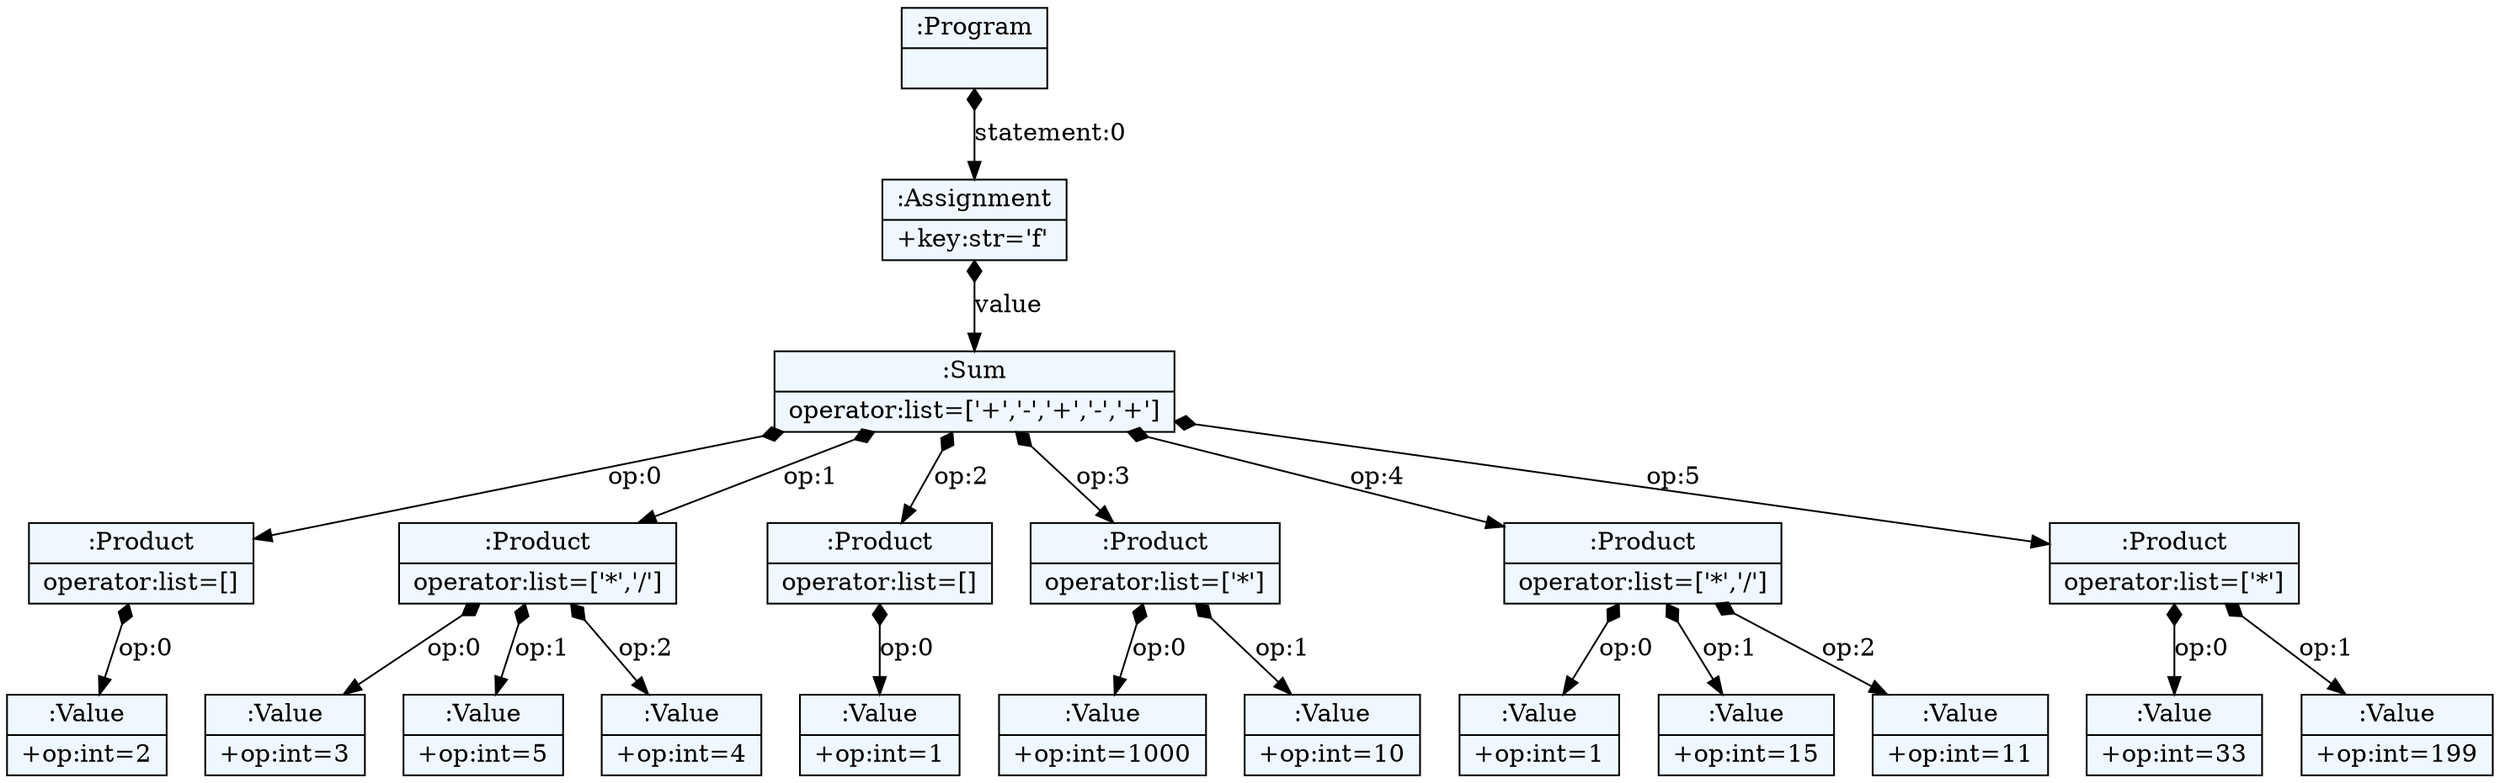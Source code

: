 
    digraph textX {
    fontname = "Bitstream Vera Sans"
    fontsize = 8
    node[
        shape=record,
        style=filled,
        fillcolor=aliceblue
    ]
    nodesep = 0.3
    edge[dir=black,arrowtail=empty]


4664551760 -> 4664620368 [label="statement:0" arrowtail=diamond dir=both]
4664620368 -> 4664619152 [label="value" arrowtail=diamond dir=both]
4664619152 -> 4664620944 [label="op:0" arrowtail=diamond dir=both]
4664620944 -> 4664622544 [label="op:0" arrowtail=diamond dir=both]
4664622544[label="{:Value|+op:int=2\l}"]
4664620944[label="{:Product|operator:list=[]\l}"]
4664619152 -> 4664622224 [label="op:1" arrowtail=diamond dir=both]
4664622224 -> 4664620560 [label="op:0" arrowtail=diamond dir=both]
4664620560[label="{:Value|+op:int=3\l}"]
4664622224 -> 4664620432 [label="op:1" arrowtail=diamond dir=both]
4664620432[label="{:Value|+op:int=5\l}"]
4664622224 -> 4664622288 [label="op:2" arrowtail=diamond dir=both]
4664622288[label="{:Value|+op:int=4\l}"]
4664622224[label="{:Product|operator:list=['*','/']\l}"]
4664619152 -> 4664622480 [label="op:2" arrowtail=diamond dir=both]
4664622480 -> 4664642064 [label="op:0" arrowtail=diamond dir=both]
4664642064[label="{:Value|+op:int=1\l}"]
4664622480[label="{:Product|operator:list=[]\l}"]
4664619152 -> 4664622160 [label="op:3" arrowtail=diamond dir=both]
4664622160 -> 4664643408 [label="op:0" arrowtail=diamond dir=both]
4664643408[label="{:Value|+op:int=1000\l}"]
4664622160 -> 4664640784 [label="op:1" arrowtail=diamond dir=both]
4664640784[label="{:Value|+op:int=10\l}"]
4664622160[label="{:Product|operator:list=['*']\l}"]
4664619152 -> 4664641296 [label="op:4" arrowtail=diamond dir=both]
4664641296 -> 4664641232 [label="op:0" arrowtail=diamond dir=both]
4664641232[label="{:Value|+op:int=1\l}"]
4664641296 -> 4664639952 [label="op:1" arrowtail=diamond dir=both]
4664639952[label="{:Value|+op:int=15\l}"]
4664641296 -> 4664642512 [label="op:2" arrowtail=diamond dir=both]
4664642512[label="{:Value|+op:int=11\l}"]
4664641296[label="{:Product|operator:list=['*','/']\l}"]
4664619152 -> 4664642576 [label="op:5" arrowtail=diamond dir=both]
4664642576 -> 4664642448 [label="op:0" arrowtail=diamond dir=both]
4664642448[label="{:Value|+op:int=33\l}"]
4664642576 -> 4664641168 [label="op:1" arrowtail=diamond dir=both]
4664641168[label="{:Value|+op:int=199\l}"]
4664642576[label="{:Product|operator:list=['*']\l}"]
4664619152[label="{:Sum|operator:list=['+','-','+','-','+']\l}"]
4664620368[label="{:Assignment|+key:str='f'\l}"]
4664551760[label="{:Program|}"]

}
